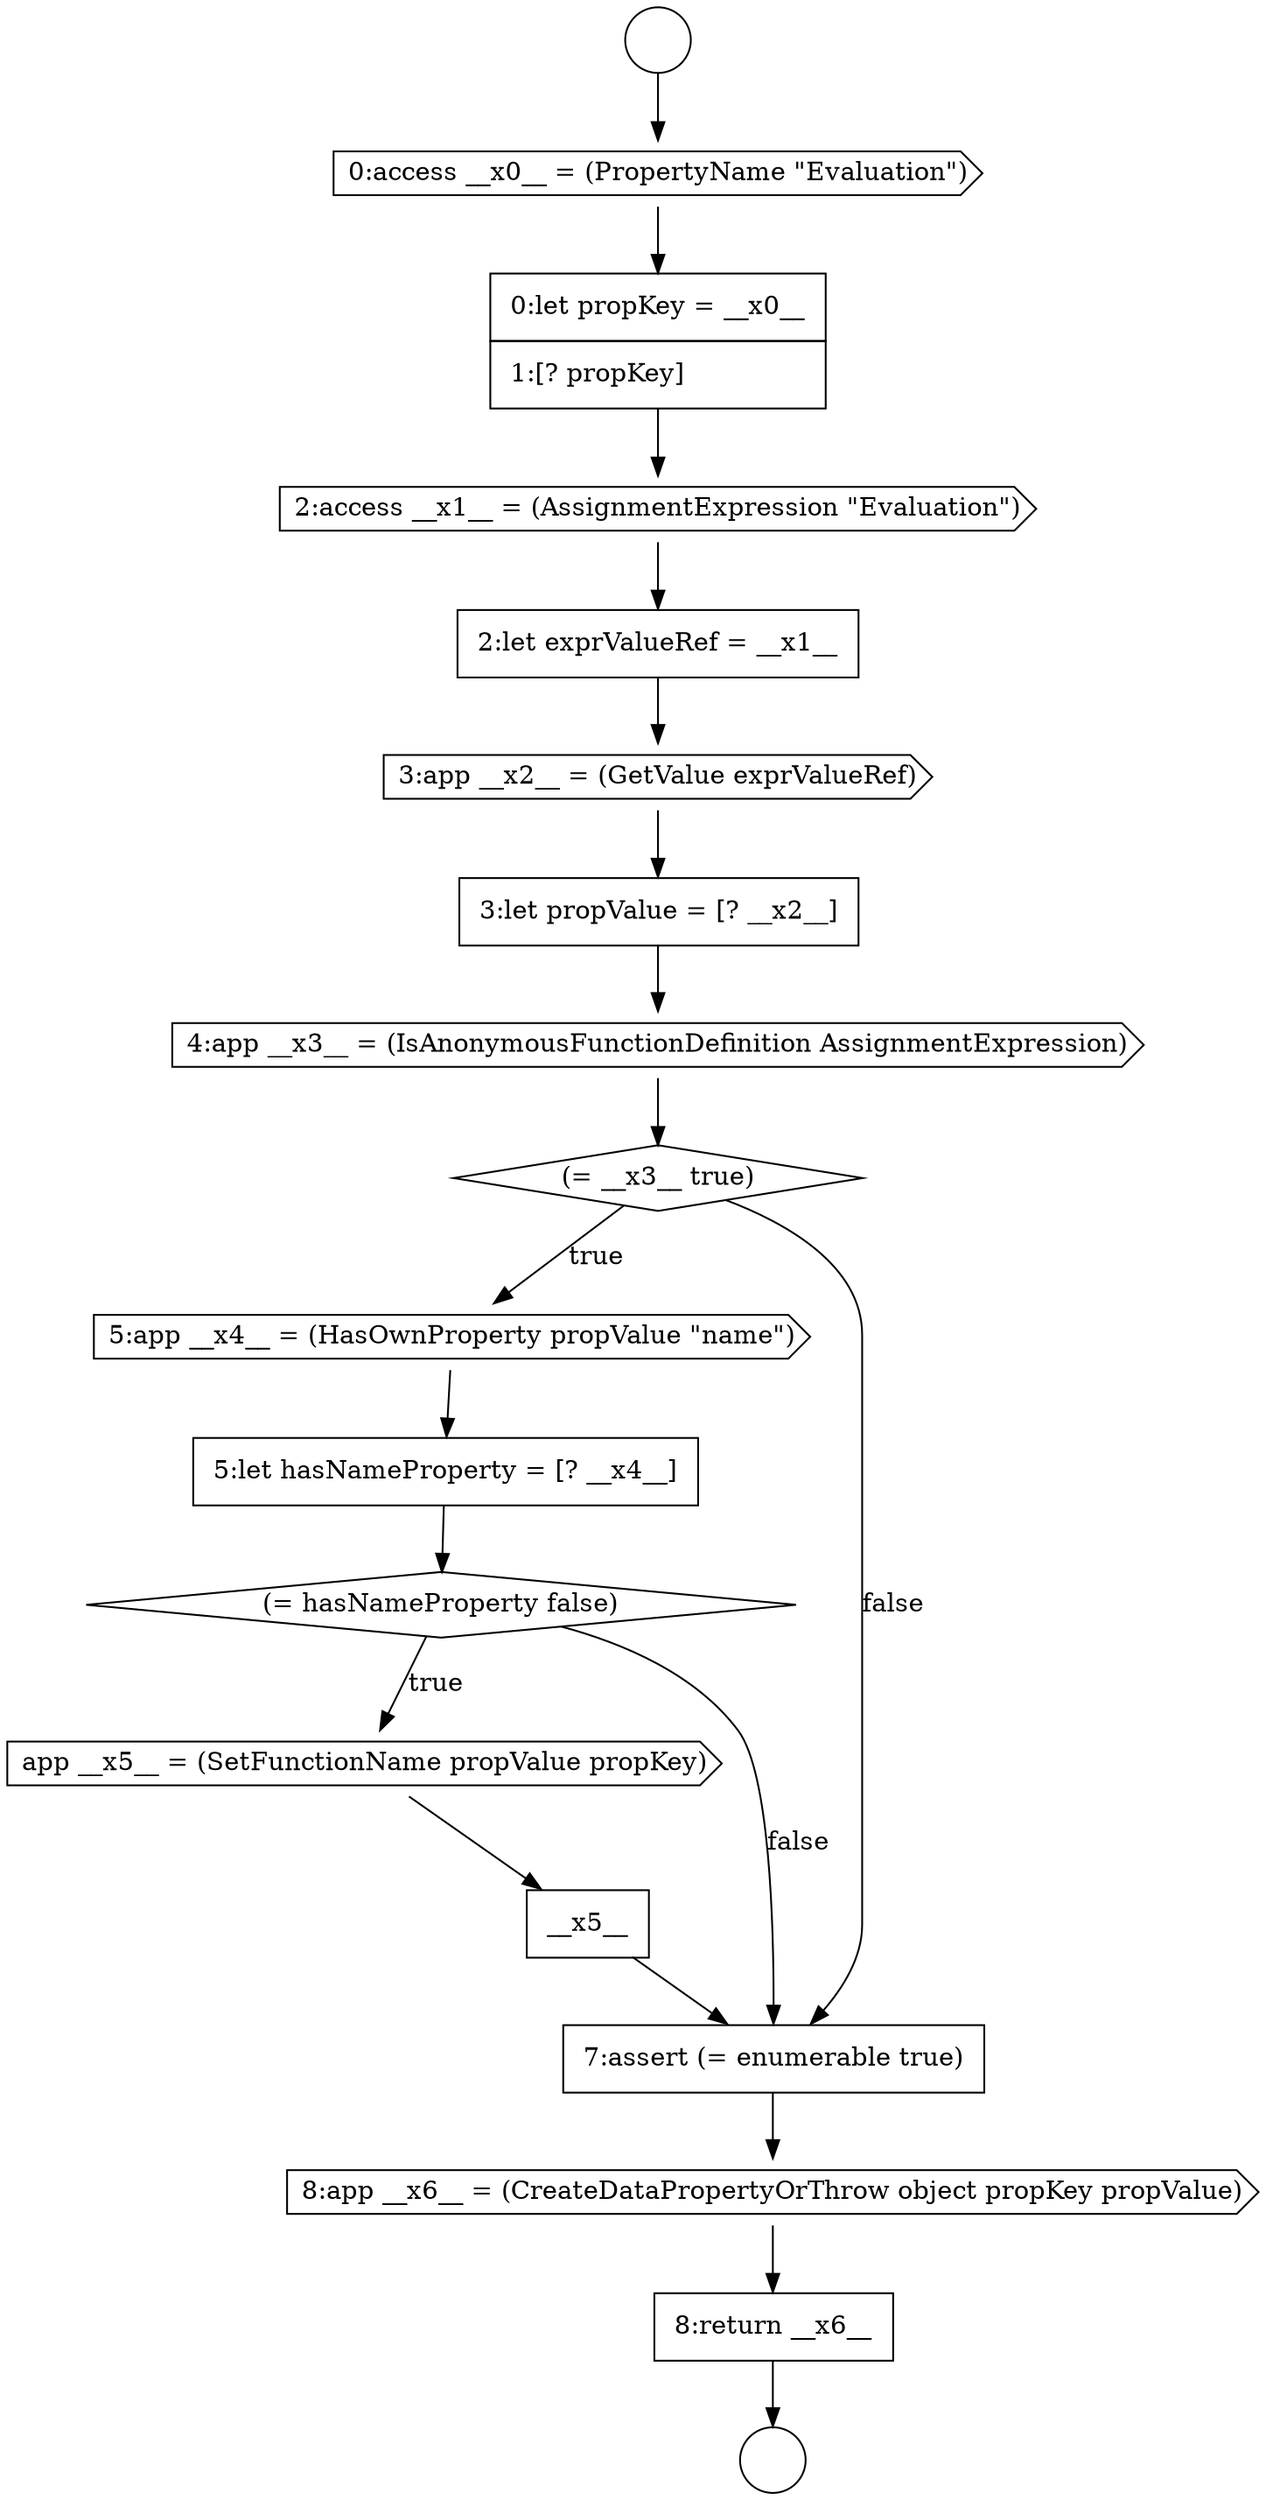 digraph {
  node3509 [shape=cds, label=<<font color="black">4:app __x3__ = (IsAnonymousFunctionDefinition AssignmentExpression)</font>> color="black" fillcolor="white" style=filled]
  node3517 [shape=cds, label=<<font color="black">8:app __x6__ = (CreateDataPropertyOrThrow object propKey propValue)</font>> color="black" fillcolor="white" style=filled]
  node3503 [shape=cds, label=<<font color="black">0:access __x0__ = (PropertyName &quot;Evaluation&quot;)</font>> color="black" fillcolor="white" style=filled]
  node3514 [shape=cds, label=<<font color="black">app __x5__ = (SetFunctionName propValue propKey)</font>> color="black" fillcolor="white" style=filled]
  node3518 [shape=none, margin=0, label=<<font color="black">
    <table border="0" cellborder="1" cellspacing="0" cellpadding="10">
      <tr><td align="left">8:return __x6__</td></tr>
    </table>
  </font>> color="black" fillcolor="white" style=filled]
  node3508 [shape=none, margin=0, label=<<font color="black">
    <table border="0" cellborder="1" cellspacing="0" cellpadding="10">
      <tr><td align="left">3:let propValue = [? __x2__]</td></tr>
    </table>
  </font>> color="black" fillcolor="white" style=filled]
  node3504 [shape=none, margin=0, label=<<font color="black">
    <table border="0" cellborder="1" cellspacing="0" cellpadding="10">
      <tr><td align="left">0:let propKey = __x0__</td></tr>
      <tr><td align="left">1:[? propKey]</td></tr>
    </table>
  </font>> color="black" fillcolor="white" style=filled]
  node3515 [shape=none, margin=0, label=<<font color="black">
    <table border="0" cellborder="1" cellspacing="0" cellpadding="10">
      <tr><td align="left">__x5__</td></tr>
    </table>
  </font>> color="black" fillcolor="white" style=filled]
  node3512 [shape=none, margin=0, label=<<font color="black">
    <table border="0" cellborder="1" cellspacing="0" cellpadding="10">
      <tr><td align="left">5:let hasNameProperty = [? __x4__]</td></tr>
    </table>
  </font>> color="black" fillcolor="white" style=filled]
  node3507 [shape=cds, label=<<font color="black">3:app __x2__ = (GetValue exprValueRef)</font>> color="black" fillcolor="white" style=filled]
  node3511 [shape=cds, label=<<font color="black">5:app __x4__ = (HasOwnProperty propValue &quot;name&quot;)</font>> color="black" fillcolor="white" style=filled]
  node3506 [shape=none, margin=0, label=<<font color="black">
    <table border="0" cellborder="1" cellspacing="0" cellpadding="10">
      <tr><td align="left">2:let exprValueRef = __x1__</td></tr>
    </table>
  </font>> color="black" fillcolor="white" style=filled]
  node3502 [shape=circle label=" " color="black" fillcolor="white" style=filled]
  node3513 [shape=diamond, label=<<font color="black">(= hasNameProperty false)</font>> color="black" fillcolor="white" style=filled]
  node3505 [shape=cds, label=<<font color="black">2:access __x1__ = (AssignmentExpression &quot;Evaluation&quot;)</font>> color="black" fillcolor="white" style=filled]
  node3510 [shape=diamond, label=<<font color="black">(= __x3__ true)</font>> color="black" fillcolor="white" style=filled]
  node3501 [shape=circle label=" " color="black" fillcolor="white" style=filled]
  node3516 [shape=none, margin=0, label=<<font color="black">
    <table border="0" cellborder="1" cellspacing="0" cellpadding="10">
      <tr><td align="left">7:assert (= enumerable true)</td></tr>
    </table>
  </font>> color="black" fillcolor="white" style=filled]
  node3509 -> node3510 [ color="black"]
  node3517 -> node3518 [ color="black"]
  node3501 -> node3503 [ color="black"]
  node3511 -> node3512 [ color="black"]
  node3507 -> node3508 [ color="black"]
  node3514 -> node3515 [ color="black"]
  node3516 -> node3517 [ color="black"]
  node3513 -> node3514 [label=<<font color="black">true</font>> color="black"]
  node3513 -> node3516 [label=<<font color="black">false</font>> color="black"]
  node3508 -> node3509 [ color="black"]
  node3505 -> node3506 [ color="black"]
  node3510 -> node3511 [label=<<font color="black">true</font>> color="black"]
  node3510 -> node3516 [label=<<font color="black">false</font>> color="black"]
  node3503 -> node3504 [ color="black"]
  node3515 -> node3516 [ color="black"]
  node3518 -> node3502 [ color="black"]
  node3512 -> node3513 [ color="black"]
  node3504 -> node3505 [ color="black"]
  node3506 -> node3507 [ color="black"]
}
